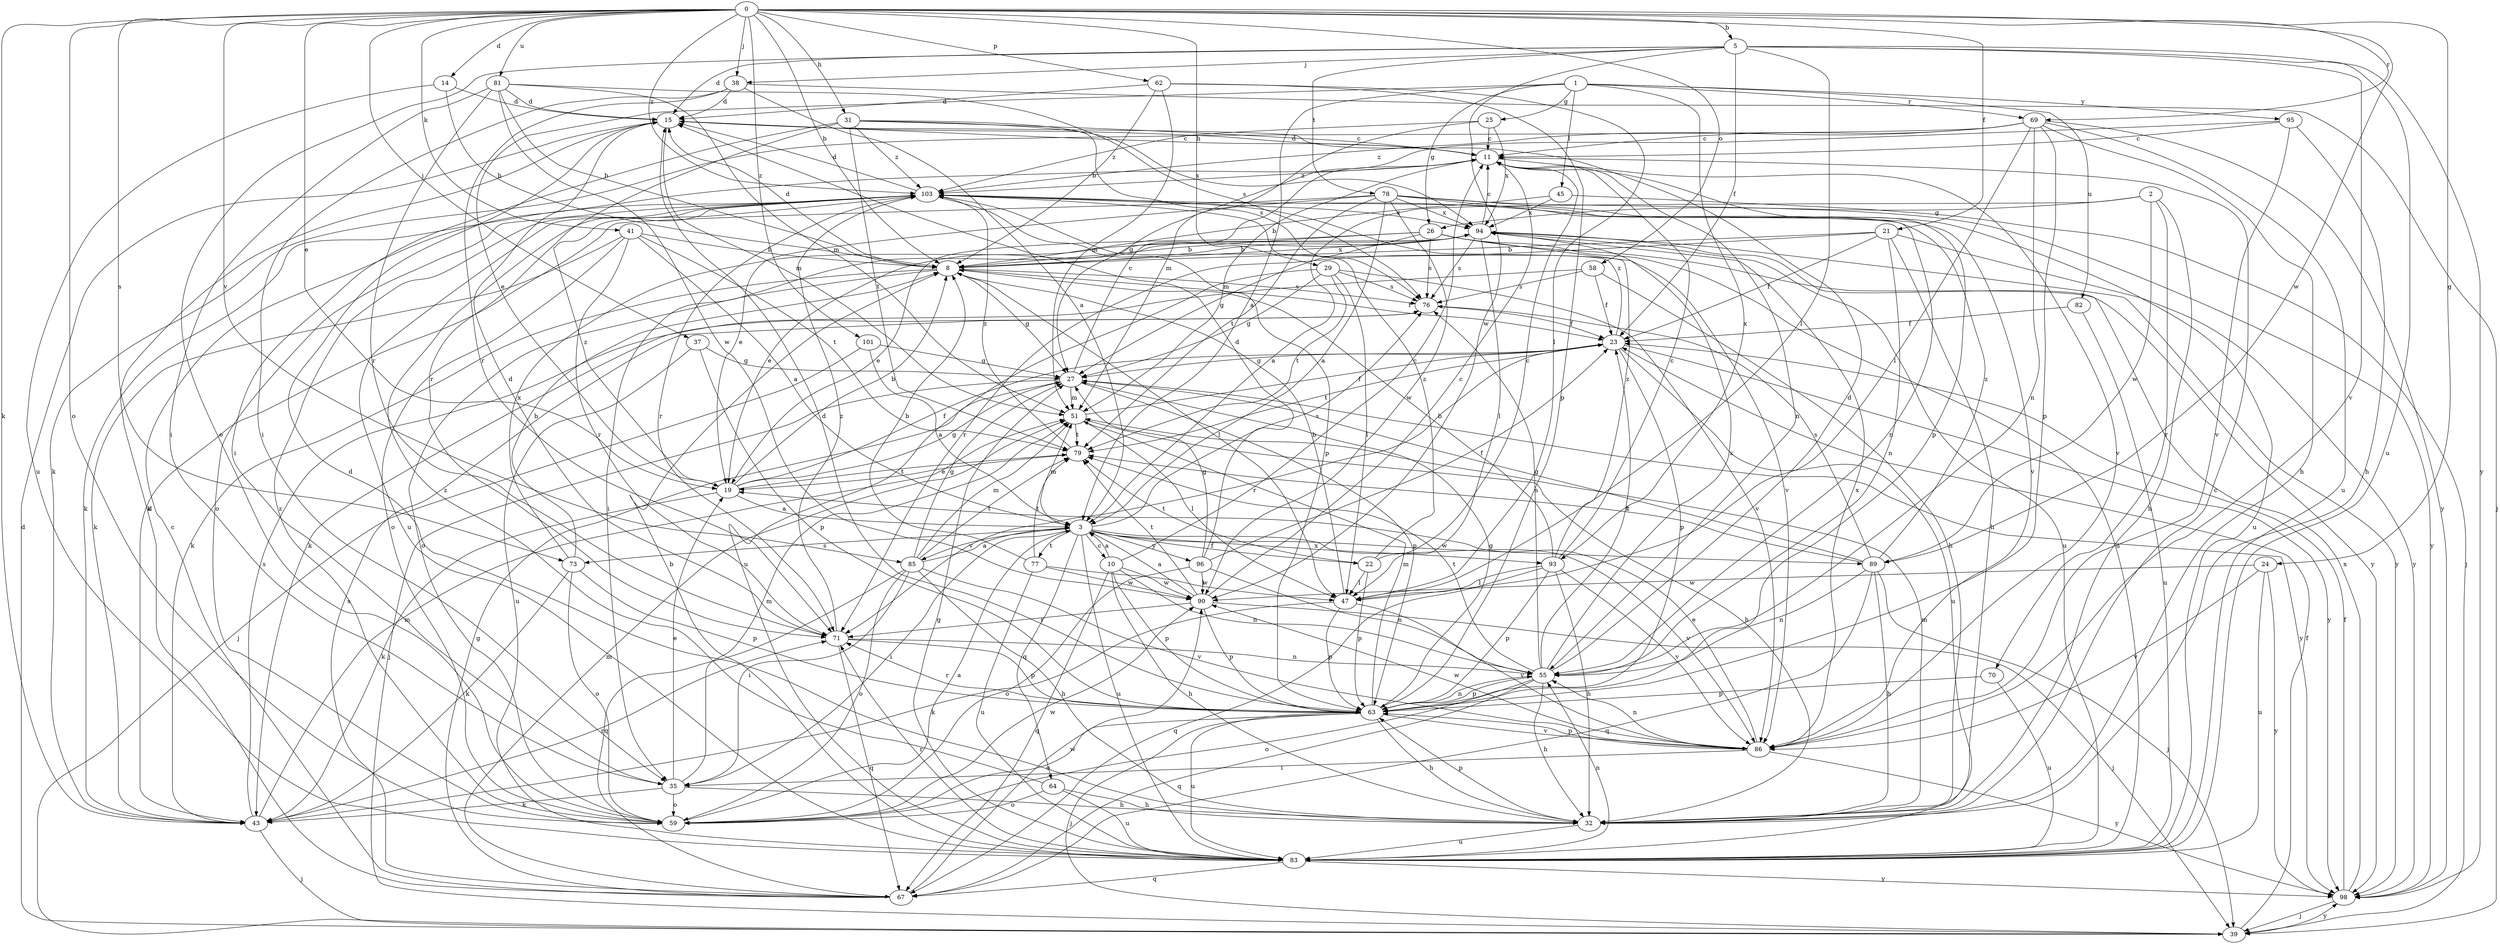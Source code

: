 strict digraph  {
0;
1;
2;
3;
5;
8;
10;
11;
14;
15;
19;
21;
22;
23;
24;
25;
26;
27;
29;
31;
32;
35;
37;
38;
39;
41;
43;
45;
47;
51;
55;
58;
59;
62;
63;
64;
67;
69;
70;
71;
73;
76;
77;
78;
79;
81;
82;
83;
85;
86;
89;
90;
93;
94;
95;
96;
98;
101;
103;
0 -> 5  [label=b];
0 -> 8  [label=b];
0 -> 14  [label=d];
0 -> 19  [label=e];
0 -> 21  [label=f];
0 -> 24  [label=g];
0 -> 29  [label=h];
0 -> 31  [label=h];
0 -> 37  [label=j];
0 -> 38  [label=j];
0 -> 41  [label=k];
0 -> 43  [label=k];
0 -> 58  [label=o];
0 -> 59  [label=o];
0 -> 62  [label=p];
0 -> 69  [label=r];
0 -> 73  [label=s];
0 -> 81  [label=u];
0 -> 85  [label=v];
0 -> 89  [label=w];
0 -> 101  [label=z];
0 -> 103  [label=z];
1 -> 3  [label=a];
1 -> 19  [label=e];
1 -> 25  [label=g];
1 -> 26  [label=g];
1 -> 45  [label=l];
1 -> 69  [label=r];
1 -> 82  [label=u];
1 -> 93  [label=x];
1 -> 95  [label=y];
2 -> 3  [label=a];
2 -> 26  [label=g];
2 -> 32  [label=h];
2 -> 70  [label=r];
2 -> 89  [label=w];
3 -> 10  [label=c];
3 -> 22  [label=f];
3 -> 35  [label=i];
3 -> 51  [label=m];
3 -> 64  [label=q];
3 -> 73  [label=s];
3 -> 76  [label=s];
3 -> 77  [label=t];
3 -> 83  [label=u];
3 -> 85  [label=v];
3 -> 86  [label=v];
3 -> 89  [label=w];
3 -> 93  [label=x];
3 -> 96  [label=y];
5 -> 15  [label=d];
5 -> 23  [label=f];
5 -> 38  [label=j];
5 -> 47  [label=l];
5 -> 59  [label=o];
5 -> 78  [label=t];
5 -> 83  [label=u];
5 -> 86  [label=v];
5 -> 90  [label=w];
5 -> 98  [label=y];
8 -> 15  [label=d];
8 -> 23  [label=f];
8 -> 27  [label=g];
8 -> 43  [label=k];
8 -> 47  [label=l];
8 -> 59  [label=o];
8 -> 76  [label=s];
8 -> 94  [label=x];
10 -> 3  [label=a];
10 -> 11  [label=c];
10 -> 32  [label=h];
10 -> 55  [label=n];
10 -> 63  [label=p];
10 -> 67  [label=q];
10 -> 90  [label=w];
11 -> 15  [label=d];
11 -> 51  [label=m];
11 -> 55  [label=n];
11 -> 63  [label=p];
11 -> 86  [label=v];
11 -> 103  [label=z];
14 -> 8  [label=b];
14 -> 15  [label=d];
14 -> 83  [label=u];
15 -> 11  [label=c];
15 -> 51  [label=m];
19 -> 3  [label=a];
19 -> 8  [label=b];
19 -> 23  [label=f];
19 -> 27  [label=g];
19 -> 43  [label=k];
19 -> 79  [label=t];
19 -> 103  [label=z];
21 -> 8  [label=b];
21 -> 23  [label=f];
21 -> 32  [label=h];
21 -> 55  [label=n];
21 -> 71  [label=r];
21 -> 98  [label=y];
22 -> 11  [label=c];
22 -> 47  [label=l];
22 -> 63  [label=p];
22 -> 79  [label=t];
22 -> 103  [label=z];
23 -> 27  [label=g];
23 -> 63  [label=p];
23 -> 71  [label=r];
23 -> 79  [label=t];
23 -> 83  [label=u];
23 -> 98  [label=y];
23 -> 103  [label=z];
24 -> 83  [label=u];
24 -> 86  [label=v];
24 -> 90  [label=w];
24 -> 98  [label=y];
25 -> 11  [label=c];
25 -> 51  [label=m];
25 -> 94  [label=x];
25 -> 103  [label=z];
26 -> 8  [label=b];
26 -> 19  [label=e];
26 -> 27  [label=g];
26 -> 76  [label=s];
26 -> 83  [label=u];
26 -> 86  [label=v];
26 -> 98  [label=y];
27 -> 11  [label=c];
27 -> 39  [label=j];
27 -> 51  [label=m];
27 -> 63  [label=p];
27 -> 98  [label=y];
29 -> 27  [label=g];
29 -> 47  [label=l];
29 -> 76  [label=s];
29 -> 79  [label=t];
29 -> 83  [label=u];
29 -> 86  [label=v];
31 -> 11  [label=c];
31 -> 35  [label=i];
31 -> 71  [label=r];
31 -> 76  [label=s];
31 -> 79  [label=t];
31 -> 94  [label=x];
31 -> 103  [label=z];
32 -> 11  [label=c];
32 -> 15  [label=d];
32 -> 51  [label=m];
32 -> 63  [label=p];
32 -> 83  [label=u];
35 -> 19  [label=e];
35 -> 32  [label=h];
35 -> 43  [label=k];
35 -> 51  [label=m];
35 -> 59  [label=o];
37 -> 27  [label=g];
37 -> 63  [label=p];
37 -> 83  [label=u];
38 -> 3  [label=a];
38 -> 15  [label=d];
38 -> 35  [label=i];
38 -> 39  [label=j];
38 -> 71  [label=r];
39 -> 15  [label=d];
39 -> 23  [label=f];
39 -> 98  [label=y];
41 -> 3  [label=a];
41 -> 8  [label=b];
41 -> 43  [label=k];
41 -> 59  [label=o];
41 -> 71  [label=r];
41 -> 79  [label=t];
43 -> 39  [label=j];
43 -> 51  [label=m];
43 -> 71  [label=r];
43 -> 76  [label=s];
45 -> 8  [label=b];
45 -> 39  [label=j];
45 -> 94  [label=x];
47 -> 8  [label=b];
47 -> 43  [label=k];
47 -> 63  [label=p];
47 -> 86  [label=v];
51 -> 23  [label=f];
51 -> 32  [label=h];
51 -> 47  [label=l];
51 -> 79  [label=t];
55 -> 15  [label=d];
55 -> 23  [label=f];
55 -> 32  [label=h];
55 -> 59  [label=o];
55 -> 63  [label=p];
55 -> 67  [label=q];
55 -> 76  [label=s];
55 -> 79  [label=t];
55 -> 94  [label=x];
58 -> 23  [label=f];
58 -> 32  [label=h];
58 -> 43  [label=k];
58 -> 76  [label=s];
59 -> 3  [label=a];
59 -> 90  [label=w];
59 -> 103  [label=z];
62 -> 8  [label=b];
62 -> 15  [label=d];
62 -> 47  [label=l];
62 -> 51  [label=m];
62 -> 63  [label=p];
63 -> 15  [label=d];
63 -> 27  [label=g];
63 -> 32  [label=h];
63 -> 39  [label=j];
63 -> 51  [label=m];
63 -> 55  [label=n];
63 -> 59  [label=o];
63 -> 71  [label=r];
63 -> 83  [label=u];
63 -> 86  [label=v];
64 -> 32  [label=h];
64 -> 59  [label=o];
64 -> 83  [label=u];
64 -> 103  [label=z];
67 -> 11  [label=c];
67 -> 15  [label=d];
67 -> 27  [label=g];
67 -> 51  [label=m];
67 -> 76  [label=s];
67 -> 90  [label=w];
69 -> 11  [label=c];
69 -> 32  [label=h];
69 -> 43  [label=k];
69 -> 47  [label=l];
69 -> 55  [label=n];
69 -> 63  [label=p];
69 -> 83  [label=u];
69 -> 98  [label=y];
69 -> 103  [label=z];
70 -> 63  [label=p];
70 -> 83  [label=u];
71 -> 15  [label=d];
71 -> 55  [label=n];
71 -> 63  [label=p];
71 -> 67  [label=q];
71 -> 103  [label=z];
73 -> 8  [label=b];
73 -> 43  [label=k];
73 -> 59  [label=o];
73 -> 63  [label=p];
73 -> 94  [label=x];
76 -> 23  [label=f];
77 -> 8  [label=b];
77 -> 47  [label=l];
77 -> 79  [label=t];
77 -> 83  [label=u];
77 -> 90  [label=w];
78 -> 3  [label=a];
78 -> 19  [label=e];
78 -> 43  [label=k];
78 -> 55  [label=n];
78 -> 79  [label=t];
78 -> 83  [label=u];
78 -> 90  [label=w];
78 -> 94  [label=x];
78 -> 98  [label=y];
79 -> 19  [label=e];
79 -> 103  [label=z];
81 -> 8  [label=b];
81 -> 15  [label=d];
81 -> 35  [label=i];
81 -> 51  [label=m];
81 -> 71  [label=r];
81 -> 76  [label=s];
81 -> 90  [label=w];
82 -> 23  [label=f];
82 -> 83  [label=u];
83 -> 8  [label=b];
83 -> 27  [label=g];
83 -> 55  [label=n];
83 -> 67  [label=q];
83 -> 71  [label=r];
83 -> 98  [label=y];
85 -> 3  [label=a];
85 -> 27  [label=g];
85 -> 32  [label=h];
85 -> 35  [label=i];
85 -> 51  [label=m];
85 -> 59  [label=o];
85 -> 67  [label=q];
85 -> 79  [label=t];
85 -> 86  [label=v];
86 -> 19  [label=e];
86 -> 35  [label=i];
86 -> 55  [label=n];
86 -> 63  [label=p];
86 -> 90  [label=w];
86 -> 94  [label=x];
86 -> 98  [label=y];
89 -> 27  [label=g];
89 -> 32  [label=h];
89 -> 39  [label=j];
89 -> 55  [label=n];
89 -> 67  [label=q];
89 -> 76  [label=s];
89 -> 79  [label=t];
89 -> 103  [label=z];
90 -> 3  [label=a];
90 -> 11  [label=c];
90 -> 39  [label=j];
90 -> 63  [label=p];
90 -> 71  [label=r];
90 -> 79  [label=t];
93 -> 8  [label=b];
93 -> 11  [label=c];
93 -> 32  [label=h];
93 -> 47  [label=l];
93 -> 63  [label=p];
93 -> 67  [label=q];
93 -> 86  [label=v];
93 -> 103  [label=z];
94 -> 8  [label=b];
94 -> 11  [label=c];
94 -> 19  [label=e];
94 -> 35  [label=i];
94 -> 47  [label=l];
94 -> 76  [label=s];
94 -> 83  [label=u];
94 -> 98  [label=y];
95 -> 11  [label=c];
95 -> 27  [label=g];
95 -> 32  [label=h];
95 -> 86  [label=v];
96 -> 15  [label=d];
96 -> 23  [label=f];
96 -> 27  [label=g];
96 -> 55  [label=n];
96 -> 59  [label=o];
96 -> 90  [label=w];
98 -> 23  [label=f];
98 -> 39  [label=j];
98 -> 94  [label=x];
101 -> 3  [label=a];
101 -> 27  [label=g];
101 -> 39  [label=j];
103 -> 15  [label=d];
103 -> 43  [label=k];
103 -> 59  [label=o];
103 -> 63  [label=p];
103 -> 71  [label=r];
103 -> 83  [label=u];
103 -> 86  [label=v];
103 -> 94  [label=x];
}

